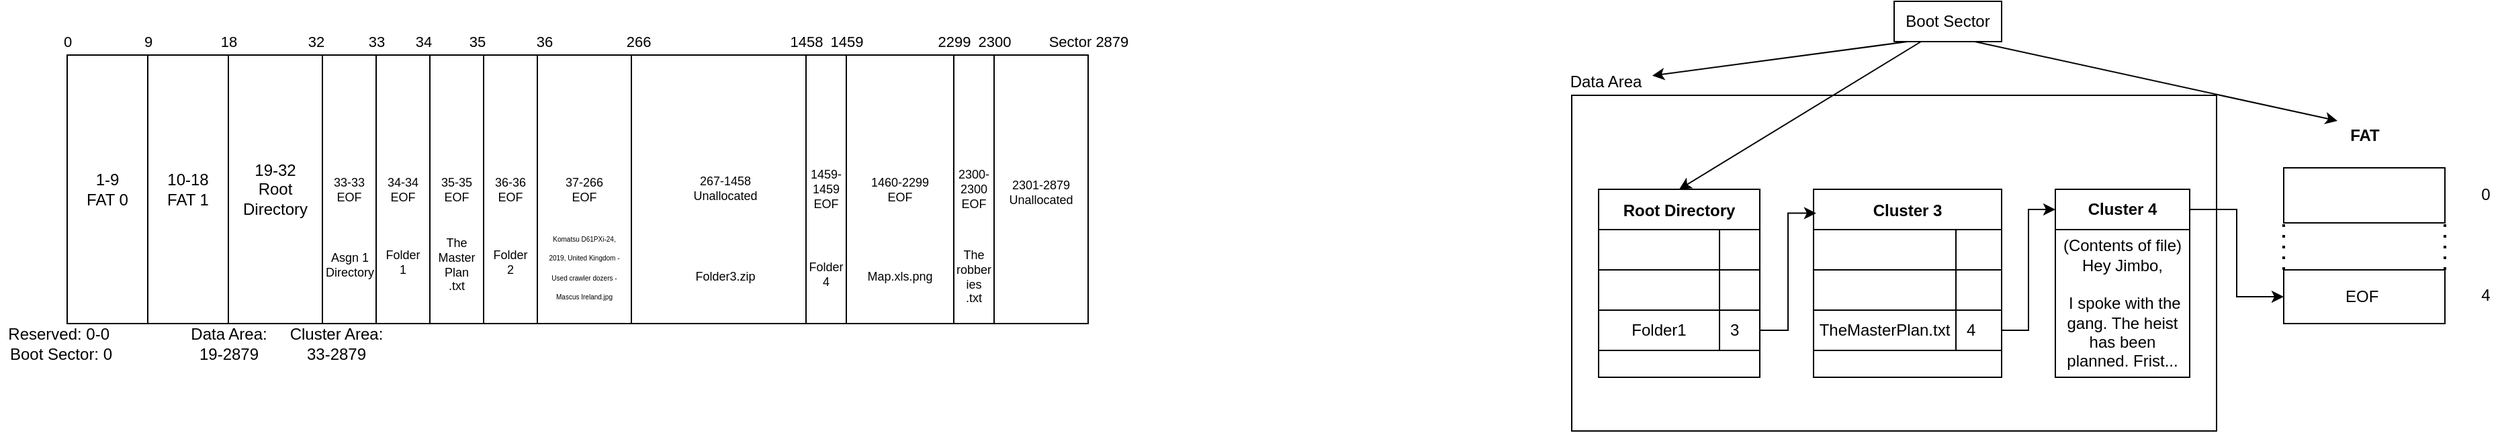<mxfile version="15.7.4" type="device"><diagram id="TMu-78rGMrSuz9fCSHAi" name="Page-1"><mxGraphModel dx="1038" dy="617" grid="1" gridSize="10" guides="1" tooltips="1" connect="1" arrows="1" fold="1" page="1" pageScale="1" pageWidth="850" pageHeight="1100" math="0" shadow="0"><root><mxCell id="0"/><mxCell id="1" parent="0"/><mxCell id="d23qsADOWEVoPZshHzFQ-1" value="" style="rounded=0;whiteSpace=wrap;html=1;" parent="1" vertex="1"><mxGeometry x="80" y="120" width="760" height="200" as="geometry"/></mxCell><mxCell id="tFxAzXg9gbxvvqaC_y-B-1" value="0" style="text;html=1;align=center;verticalAlign=middle;resizable=0;points=[];autosize=1;strokeColor=none;fillColor=none;fontSize=11;" parent="1" vertex="1"><mxGeometry x="70" y="100" width="20" height="20" as="geometry"/></mxCell><mxCell id="tFxAzXg9gbxvvqaC_y-B-2" value="Sector 2879" style="text;html=1;align=center;verticalAlign=middle;resizable=0;points=[];autosize=1;strokeColor=none;fillColor=none;fontSize=11;" parent="1" vertex="1"><mxGeometry x="805" y="100" width="70" height="20" as="geometry"/></mxCell><mxCell id="tFxAzXg9gbxvvqaC_y-B-3" value="Reserved: 0-0&amp;nbsp;&lt;br&gt;Boot Sector: 0" style="text;html=1;align=center;verticalAlign=middle;resizable=0;points=[];autosize=1;strokeColor=none;fillColor=none;" parent="1" vertex="1"><mxGeometry x="30" y="320" width="90" height="30" as="geometry"/></mxCell><mxCell id="tFxAzXg9gbxvvqaC_y-B-4" value="1-9&lt;br&gt;FAT 0" style="rounded=0;whiteSpace=wrap;html=1;" parent="1" vertex="1"><mxGeometry x="80" y="120" width="60" height="200" as="geometry"/></mxCell><mxCell id="tFxAzXg9gbxvvqaC_y-B-6" value="9" style="text;html=1;align=center;verticalAlign=middle;resizable=0;points=[];autosize=1;strokeColor=none;fillColor=none;fontSize=11;" parent="1" vertex="1"><mxGeometry x="130" y="100" width="20" height="20" as="geometry"/></mxCell><mxCell id="tFxAzXg9gbxvvqaC_y-B-7" value="10-18&lt;br&gt;FAT 1" style="rounded=0;whiteSpace=wrap;html=1;" parent="1" vertex="1"><mxGeometry x="140" y="120" width="60" height="200" as="geometry"/></mxCell><mxCell id="tFxAzXg9gbxvvqaC_y-B-8" value="19-32&lt;br&gt;Root Directory" style="rounded=0;whiteSpace=wrap;html=1;" parent="1" vertex="1"><mxGeometry x="200" y="120" width="70" height="200" as="geometry"/></mxCell><mxCell id="tFxAzXg9gbxvvqaC_y-B-9" value="18" style="text;html=1;align=center;verticalAlign=middle;resizable=0;points=[];autosize=1;strokeColor=none;fillColor=none;fontSize=11;" parent="1" vertex="1"><mxGeometry x="185" y="100" width="30" height="20" as="geometry"/></mxCell><mxCell id="tFxAzXg9gbxvvqaC_y-B-10" value="32" style="text;html=1;align=center;verticalAlign=middle;resizable=0;points=[];autosize=1;strokeColor=none;fillColor=none;fontSize=11;" parent="1" vertex="1"><mxGeometry x="250" y="100" width="30" height="20" as="geometry"/></mxCell><mxCell id="tFxAzXg9gbxvvqaC_y-B-11" value="Data Area: &lt;br&gt;19-2879" style="text;html=1;align=center;verticalAlign=middle;resizable=0;points=[];autosize=1;strokeColor=none;fillColor=none;" parent="1" vertex="1"><mxGeometry x="165" y="320" width="70" height="30" as="geometry"/></mxCell><mxCell id="tFxAzXg9gbxvvqaC_y-B-12" value="Cluster Area:&lt;br&gt;33-2879" style="text;html=1;align=center;verticalAlign=middle;resizable=0;points=[];autosize=1;strokeColor=none;fillColor=none;" parent="1" vertex="1"><mxGeometry x="235" y="320" width="90" height="30" as="geometry"/></mxCell><mxCell id="tFxAzXg9gbxvvqaC_y-B-15" value="33-33&lt;br style=&quot;font-size: 9px;&quot;&gt;EOF" style="rounded=0;whiteSpace=wrap;html=1;fontSize=9;" parent="1" vertex="1"><mxGeometry x="270" y="120" width="40" height="200" as="geometry"/></mxCell><mxCell id="tFxAzXg9gbxvvqaC_y-B-16" value="33" style="text;html=1;align=center;verticalAlign=middle;resizable=0;points=[];autosize=1;strokeColor=none;fillColor=none;fontSize=11;" parent="1" vertex="1"><mxGeometry x="295" y="100" width="30" height="20" as="geometry"/></mxCell><mxCell id="tFxAzXg9gbxvvqaC_y-B-17" value="34-34&lt;br style=&quot;font-size: 9px;&quot;&gt;EOF" style="rounded=0;whiteSpace=wrap;html=1;fontSize=9;" parent="1" vertex="1"><mxGeometry x="310" y="120" width="40" height="200" as="geometry"/></mxCell><mxCell id="tFxAzXg9gbxvvqaC_y-B-18" value="34" style="text;html=1;align=center;verticalAlign=middle;resizable=0;points=[];autosize=1;strokeColor=none;fillColor=none;fontSize=11;" parent="1" vertex="1"><mxGeometry x="330" y="100" width="30" height="20" as="geometry"/></mxCell><mxCell id="tFxAzXg9gbxvvqaC_y-B-19" value="35-35&lt;br style=&quot;font-size: 9px;&quot;&gt;EOF" style="rounded=0;whiteSpace=wrap;html=1;fontSize=9;fillColor=default;strokeColor=default;fontColor=default;" parent="1" vertex="1"><mxGeometry x="350" y="120" width="40" height="200" as="geometry"/></mxCell><mxCell id="tFxAzXg9gbxvvqaC_y-B-20" value="36-36&lt;br style=&quot;font-size: 9px;&quot;&gt;EOF" style="rounded=0;whiteSpace=wrap;html=1;fontSize=9;fillColor=default;strokeColor=default;fontColor=default;" parent="1" vertex="1"><mxGeometry x="390" y="120" width="40" height="200" as="geometry"/></mxCell><mxCell id="tFxAzXg9gbxvvqaC_y-B-21" value="35" style="text;html=1;align=center;verticalAlign=middle;resizable=0;points=[];autosize=1;strokeColor=none;fillColor=none;fontSize=11;" parent="1" vertex="1"><mxGeometry x="370" y="100" width="30" height="20" as="geometry"/></mxCell><mxCell id="tFxAzXg9gbxvvqaC_y-B-22" value="36" style="text;html=1;align=center;verticalAlign=middle;resizable=0;points=[];autosize=1;strokeColor=none;fillColor=none;fontSize=11;" parent="1" vertex="1"><mxGeometry x="420" y="100" width="30" height="20" as="geometry"/></mxCell><mxCell id="tFxAzXg9gbxvvqaC_y-B-25" value="37-266&lt;br&gt;EOF" style="rounded=0;whiteSpace=wrap;html=1;fontSize=9;" parent="1" vertex="1"><mxGeometry x="430" y="120" width="70" height="200" as="geometry"/></mxCell><mxCell id="tFxAzXg9gbxvvqaC_y-B-26" value="266" style="text;html=1;align=center;verticalAlign=middle;resizable=0;points=[];autosize=1;strokeColor=none;fillColor=none;fontSize=11;" parent="1" vertex="1"><mxGeometry x="490" y="100" width="30" height="20" as="geometry"/></mxCell><mxCell id="tFxAzXg9gbxvvqaC_y-B-29" value="1459-1459&lt;br&gt;EOF" style="rounded=0;whiteSpace=wrap;html=1;fontSize=9;" parent="1" vertex="1"><mxGeometry x="630" y="120" width="30" height="200" as="geometry"/></mxCell><mxCell id="tFxAzXg9gbxvvqaC_y-B-30" value="1459" style="text;html=1;align=center;verticalAlign=middle;resizable=0;points=[];autosize=1;strokeColor=none;fillColor=none;fontSize=11;" parent="1" vertex="1"><mxGeometry x="640" y="100" width="40" height="20" as="geometry"/></mxCell><mxCell id="tFxAzXg9gbxvvqaC_y-B-31" value="1460-2299&lt;br&gt;EOF" style="rounded=0;whiteSpace=wrap;html=1;fontSize=9;" parent="1" vertex="1"><mxGeometry x="660" y="120" width="80" height="200" as="geometry"/></mxCell><mxCell id="tFxAzXg9gbxvvqaC_y-B-32" value="2299" style="text;html=1;align=center;verticalAlign=middle;resizable=0;points=[];autosize=1;strokeColor=none;fillColor=none;fontSize=11;" parent="1" vertex="1"><mxGeometry x="720" y="100" width="40" height="20" as="geometry"/></mxCell><mxCell id="tFxAzXg9gbxvvqaC_y-B-33" value="2300-2300&lt;br&gt;EOF" style="rounded=0;whiteSpace=wrap;html=1;fontSize=9;" parent="1" vertex="1"><mxGeometry x="740" y="120" width="30" height="200" as="geometry"/></mxCell><mxCell id="tFxAzXg9gbxvvqaC_y-B-34" value="2300" style="text;html=1;align=center;verticalAlign=middle;resizable=0;points=[];autosize=1;strokeColor=none;fillColor=none;fontSize=11;" parent="1" vertex="1"><mxGeometry x="750" y="100" width="40" height="20" as="geometry"/></mxCell><mxCell id="tFxAzXg9gbxvvqaC_y-B-35" value="267-1458&lt;br&gt;Unallocated" style="text;html=1;strokeColor=none;fillColor=none;align=center;verticalAlign=middle;whiteSpace=wrap;rounded=0;fontSize=9;" parent="1" vertex="1"><mxGeometry x="540" y="204" width="60" height="30" as="geometry"/></mxCell><mxCell id="tFxAzXg9gbxvvqaC_y-B-36" value="2301-2879&lt;br&gt;Unallocated" style="text;html=1;strokeColor=none;fillColor=none;align=center;verticalAlign=middle;whiteSpace=wrap;rounded=0;fontSize=9;" parent="1" vertex="1"><mxGeometry x="780" y="209" width="50" height="25" as="geometry"/></mxCell><mxCell id="tFxAzXg9gbxvvqaC_y-B-37" value="Folder&lt;br&gt;1" style="text;html=1;strokeColor=none;fillColor=none;align=center;verticalAlign=middle;whiteSpace=wrap;rounded=0;fontSize=9;" parent="1" vertex="1"><mxGeometry x="315" y="258.5" width="30" height="30" as="geometry"/></mxCell><mxCell id="tFxAzXg9gbxvvqaC_y-B-39" value="The&lt;br&gt;Master&lt;br&gt;Plan&lt;br&gt;.txt" style="text;html=1;strokeColor=none;fillColor=none;align=center;verticalAlign=middle;whiteSpace=wrap;rounded=0;fontSize=9;" parent="1" vertex="1"><mxGeometry x="355" y="263.5" width="30" height="25" as="geometry"/></mxCell><mxCell id="tFxAzXg9gbxvvqaC_y-B-40" value="Folder&lt;br&gt;4" style="text;html=1;strokeColor=none;fillColor=none;align=center;verticalAlign=middle;whiteSpace=wrap;rounded=0;fontSize=9;" parent="1" vertex="1"><mxGeometry x="630" y="267.5" width="30" height="30" as="geometry"/></mxCell><mxCell id="tFxAzXg9gbxvvqaC_y-B-41" value="Map.xls.png" style="text;html=1;strokeColor=none;fillColor=none;align=center;verticalAlign=middle;whiteSpace=wrap;rounded=0;fontSize=9;" parent="1" vertex="1"><mxGeometry x="670" y="270" width="60" height="30" as="geometry"/></mxCell><mxCell id="tFxAzXg9gbxvvqaC_y-B-42" value="The&lt;br&gt;robber&lt;br&gt;ies&lt;br&gt;.txt" style="text;html=1;strokeColor=none;fillColor=none;align=center;verticalAlign=middle;whiteSpace=wrap;rounded=0;fontSize=9;" parent="1" vertex="1"><mxGeometry x="740" y="270" width="30" height="30" as="geometry"/></mxCell><mxCell id="InRlhN2SnXUIPVCRuCma-2" value="&lt;font style=&quot;font-size: 9px;&quot;&gt;Folder&lt;/font&gt;&lt;font style=&quot;font-size: 9px;&quot;&gt;3.zip&lt;/font&gt;" style="text;html=1;strokeColor=none;fillColor=none;align=center;verticalAlign=middle;whiteSpace=wrap;rounded=0;fontSize=9;" parent="1" vertex="1"><mxGeometry x="540" y="270" width="60" height="30" as="geometry"/></mxCell><mxCell id="InRlhN2SnXUIPVCRuCma-3" value="Asgn 1 Directory" style="text;html=1;strokeColor=none;fillColor=none;align=center;verticalAlign=middle;whiteSpace=wrap;rounded=0;fontSize=9;" parent="1" vertex="1"><mxGeometry x="275.5" y="254.5" width="29" height="43" as="geometry"/></mxCell><mxCell id="InRlhN2SnXUIPVCRuCma-50" value="1458" style="text;html=1;align=center;verticalAlign=middle;resizable=0;points=[];autosize=1;strokeColor=none;fillColor=none;fontSize=11;" parent="1" vertex="1"><mxGeometry x="610" y="100" width="40" height="20" as="geometry"/></mxCell><mxCell id="Fx1ZJtfqZdAhVLYgg_oh-1" value="Folder&lt;br&gt;2" style="text;html=1;strokeColor=none;fillColor=none;align=center;verticalAlign=middle;whiteSpace=wrap;rounded=0;fontSize=9;fontColor=default;" parent="1" vertex="1"><mxGeometry x="380" y="258.5" width="60" height="30" as="geometry"/></mxCell><mxCell id="97V19eSbM-Ms2Q0EKc50-1" value="&lt;font style=&quot;font-size: 5px&quot;&gt;Komatsu D61PXi-24, 2019, United Kingdom - Used crawler dozers - Mascus Ireland.jpg&lt;/font&gt;" style="text;html=1;strokeColor=none;fillColor=none;align=center;verticalAlign=middle;whiteSpace=wrap;rounded=0;" parent="1" vertex="1"><mxGeometry x="435" y="261" width="60" height="30" as="geometry"/></mxCell><mxCell id="uiFB1yjazgqcwJ0Z7lhh-1" value="Boot Sector" style="rounded=0;whiteSpace=wrap;html=1;" vertex="1" parent="1"><mxGeometry x="1440" y="80" width="80" height="30" as="geometry"/></mxCell><mxCell id="uiFB1yjazgqcwJ0Z7lhh-2" value="" style="rounded=0;whiteSpace=wrap;html=1;" vertex="1" parent="1"><mxGeometry x="1200" y="150" width="480" height="250" as="geometry"/></mxCell><mxCell id="uiFB1yjazgqcwJ0Z7lhh-3" value="" style="endArrow=classic;html=1;rounded=0;exitX=0.125;exitY=1;exitDx=0;exitDy=0;exitPerimeter=0;" edge="1" parent="1" source="uiFB1yjazgqcwJ0Z7lhh-1" target="uiFB1yjazgqcwJ0Z7lhh-4"><mxGeometry width="50" height="50" relative="1" as="geometry"><mxPoint x="1270" y="110" as="sourcePoint"/><mxPoint x="1240" y="150" as="targetPoint"/></mxGeometry></mxCell><mxCell id="uiFB1yjazgqcwJ0Z7lhh-4" value="Data Area" style="text;html=1;align=center;verticalAlign=middle;resizable=0;points=[];autosize=1;strokeColor=none;fillColor=none;" vertex="1" parent="1"><mxGeometry x="1190" y="130" width="70" height="20" as="geometry"/></mxCell><mxCell id="uiFB1yjazgqcwJ0Z7lhh-44" value="Root Directory" style="shape=table;startSize=30;container=1;collapsible=0;childLayout=tableLayout;fixedRows=1;rowLines=0;fontStyle=1;align=center;pointerEvents=1;" vertex="1" parent="1"><mxGeometry x="1220" y="220" width="120" height="140" as="geometry"/></mxCell><mxCell id="uiFB1yjazgqcwJ0Z7lhh-45" value="" style="shape=partialRectangle;html=1;whiteSpace=wrap;collapsible=0;dropTarget=0;pointerEvents=1;fillColor=none;top=0;left=0;bottom=1;right=0;points=[[0,0.5],[1,0.5]];portConstraint=eastwest;" vertex="1" parent="uiFB1yjazgqcwJ0Z7lhh-44"><mxGeometry y="30" width="120" height="30" as="geometry"/></mxCell><mxCell id="uiFB1yjazgqcwJ0Z7lhh-46" value="" style="shape=partialRectangle;html=1;whiteSpace=wrap;connectable=0;fillColor=none;top=0;left=0;bottom=0;right=0;overflow=hidden;pointerEvents=1;" vertex="1" parent="uiFB1yjazgqcwJ0Z7lhh-45"><mxGeometry width="90" height="30" as="geometry"><mxRectangle width="90" height="30" as="alternateBounds"/></mxGeometry></mxCell><mxCell id="uiFB1yjazgqcwJ0Z7lhh-47" value="" style="shape=partialRectangle;html=1;whiteSpace=wrap;connectable=0;fillColor=none;top=0;left=0;bottom=0;right=0;align=left;spacingLeft=6;overflow=hidden;pointerEvents=1;" vertex="1" parent="uiFB1yjazgqcwJ0Z7lhh-45"><mxGeometry x="90" width="30" height="30" as="geometry"><mxRectangle width="30" height="30" as="alternateBounds"/></mxGeometry></mxCell><mxCell id="uiFB1yjazgqcwJ0Z7lhh-48" value="" style="shape=partialRectangle;html=1;whiteSpace=wrap;collapsible=0;dropTarget=0;pointerEvents=1;fillColor=none;top=0;left=0;bottom=0;right=0;points=[[0,0.5],[1,0.5]];portConstraint=eastwest;perimeterSpacing=3;" vertex="1" parent="uiFB1yjazgqcwJ0Z7lhh-44"><mxGeometry y="60" width="120" height="30" as="geometry"/></mxCell><mxCell id="uiFB1yjazgqcwJ0Z7lhh-49" value="" style="shape=partialRectangle;html=1;whiteSpace=wrap;connectable=0;fillColor=none;top=0;left=0;bottom=1;right=0;overflow=hidden;pointerEvents=1;" vertex="1" parent="uiFB1yjazgqcwJ0Z7lhh-48"><mxGeometry width="90" height="30" as="geometry"><mxRectangle width="90" height="30" as="alternateBounds"/></mxGeometry></mxCell><mxCell id="uiFB1yjazgqcwJ0Z7lhh-50" value="" style="shape=partialRectangle;html=1;whiteSpace=wrap;connectable=0;fillColor=none;top=0;left=0;bottom=1;right=0;align=left;spacingLeft=6;overflow=hidden;pointerEvents=1;" vertex="1" parent="uiFB1yjazgqcwJ0Z7lhh-48"><mxGeometry x="90" width="30" height="30" as="geometry"><mxRectangle width="30" height="30" as="alternateBounds"/></mxGeometry></mxCell><mxCell id="uiFB1yjazgqcwJ0Z7lhh-51" value="" style="shape=partialRectangle;html=1;whiteSpace=wrap;collapsible=0;dropTarget=0;pointerEvents=1;fillColor=none;top=0;left=0;bottom=0;right=0;points=[[0,0.5],[1,0.5]];portConstraint=eastwest;" vertex="1" parent="uiFB1yjazgqcwJ0Z7lhh-44"><mxGeometry y="90" width="120" height="30" as="geometry"/></mxCell><mxCell id="uiFB1yjazgqcwJ0Z7lhh-52" value="Folder1" style="shape=partialRectangle;html=1;whiteSpace=wrap;connectable=0;fillColor=none;top=0;left=0;bottom=1;right=0;overflow=hidden;pointerEvents=1;" vertex="1" parent="uiFB1yjazgqcwJ0Z7lhh-51"><mxGeometry width="90" height="30" as="geometry"><mxRectangle width="90" height="30" as="alternateBounds"/></mxGeometry></mxCell><mxCell id="uiFB1yjazgqcwJ0Z7lhh-53" value="3" style="shape=partialRectangle;html=1;whiteSpace=wrap;connectable=0;fillColor=none;top=0;left=0;bottom=1;right=0;align=left;spacingLeft=6;overflow=hidden;pointerEvents=1;" vertex="1" parent="uiFB1yjazgqcwJ0Z7lhh-51"><mxGeometry x="90" width="30" height="30" as="geometry"><mxRectangle width="30" height="30" as="alternateBounds"/></mxGeometry></mxCell><mxCell id="uiFB1yjazgqcwJ0Z7lhh-56" value="Cluster 3" style="shape=table;startSize=30;container=1;collapsible=0;childLayout=tableLayout;fixedRows=1;rowLines=0;fontStyle=1;align=center;pointerEvents=1;" vertex="1" parent="1"><mxGeometry x="1380" y="220" width="140" height="140" as="geometry"/></mxCell><mxCell id="uiFB1yjazgqcwJ0Z7lhh-57" value="" style="shape=partialRectangle;html=1;whiteSpace=wrap;collapsible=0;dropTarget=0;pointerEvents=1;fillColor=none;top=0;left=0;bottom=1;right=0;points=[[0,0.5],[1,0.5]];portConstraint=eastwest;" vertex="1" parent="uiFB1yjazgqcwJ0Z7lhh-56"><mxGeometry y="30" width="140" height="30" as="geometry"/></mxCell><mxCell id="uiFB1yjazgqcwJ0Z7lhh-58" value="" style="shape=partialRectangle;html=1;whiteSpace=wrap;connectable=0;fillColor=none;top=0;left=0;bottom=0;right=0;overflow=hidden;pointerEvents=1;" vertex="1" parent="uiFB1yjazgqcwJ0Z7lhh-57"><mxGeometry width="106" height="30" as="geometry"><mxRectangle width="106" height="30" as="alternateBounds"/></mxGeometry></mxCell><mxCell id="uiFB1yjazgqcwJ0Z7lhh-59" value="" style="shape=partialRectangle;html=1;whiteSpace=wrap;connectable=0;fillColor=none;top=0;left=0;bottom=0;right=0;align=left;spacingLeft=6;overflow=hidden;pointerEvents=1;" vertex="1" parent="uiFB1yjazgqcwJ0Z7lhh-57"><mxGeometry x="106" width="34" height="30" as="geometry"><mxRectangle width="34" height="30" as="alternateBounds"/></mxGeometry></mxCell><mxCell id="uiFB1yjazgqcwJ0Z7lhh-60" value="" style="shape=partialRectangle;html=1;whiteSpace=wrap;collapsible=0;dropTarget=0;pointerEvents=1;fillColor=none;top=0;left=0;bottom=0;right=0;points=[[0,0.5],[1,0.5]];portConstraint=eastwest;perimeterSpacing=3;" vertex="1" parent="uiFB1yjazgqcwJ0Z7lhh-56"><mxGeometry y="60" width="140" height="30" as="geometry"/></mxCell><mxCell id="uiFB1yjazgqcwJ0Z7lhh-61" value="" style="shape=partialRectangle;html=1;whiteSpace=wrap;connectable=0;fillColor=none;top=0;left=0;bottom=1;right=0;overflow=hidden;pointerEvents=1;" vertex="1" parent="uiFB1yjazgqcwJ0Z7lhh-60"><mxGeometry width="106" height="30" as="geometry"><mxRectangle width="106" height="30" as="alternateBounds"/></mxGeometry></mxCell><mxCell id="uiFB1yjazgqcwJ0Z7lhh-62" value="" style="shape=partialRectangle;html=1;whiteSpace=wrap;connectable=0;fillColor=none;top=0;left=0;bottom=1;right=0;align=left;spacingLeft=6;overflow=hidden;pointerEvents=1;" vertex="1" parent="uiFB1yjazgqcwJ0Z7lhh-60"><mxGeometry x="106" width="34" height="30" as="geometry"><mxRectangle width="34" height="30" as="alternateBounds"/></mxGeometry></mxCell><mxCell id="uiFB1yjazgqcwJ0Z7lhh-63" value="" style="shape=partialRectangle;html=1;whiteSpace=wrap;collapsible=0;dropTarget=0;pointerEvents=1;fillColor=none;top=0;left=0;bottom=0;right=0;points=[[0,0.5],[1,0.5]];portConstraint=eastwest;" vertex="1" parent="uiFB1yjazgqcwJ0Z7lhh-56"><mxGeometry y="90" width="140" height="30" as="geometry"/></mxCell><mxCell id="uiFB1yjazgqcwJ0Z7lhh-64" value="TheMasterPlan.txt" style="shape=partialRectangle;html=1;whiteSpace=wrap;connectable=0;fillColor=none;top=0;left=0;bottom=1;right=0;overflow=hidden;pointerEvents=1;" vertex="1" parent="uiFB1yjazgqcwJ0Z7lhh-63"><mxGeometry width="106" height="30" as="geometry"><mxRectangle width="106" height="30" as="alternateBounds"/></mxGeometry></mxCell><mxCell id="uiFB1yjazgqcwJ0Z7lhh-65" value="4" style="shape=partialRectangle;html=1;whiteSpace=wrap;connectable=0;fillColor=none;top=0;left=0;bottom=1;right=0;align=left;spacingLeft=6;overflow=hidden;pointerEvents=1;" vertex="1" parent="uiFB1yjazgqcwJ0Z7lhh-63"><mxGeometry x="106" width="34" height="30" as="geometry"><mxRectangle width="34" height="30" as="alternateBounds"/></mxGeometry></mxCell><mxCell id="uiFB1yjazgqcwJ0Z7lhh-66" value="" style="edgeStyle=elbowEdgeStyle;elbow=horizontal;endArrow=classic;html=1;rounded=0;exitX=1;exitY=0.5;exitDx=0;exitDy=0;entryX=0.014;entryY=0.127;entryDx=0;entryDy=0;entryPerimeter=0;" edge="1" parent="1" source="uiFB1yjazgqcwJ0Z7lhh-51" target="uiFB1yjazgqcwJ0Z7lhh-56"><mxGeometry width="50" height="50" relative="1" as="geometry"><mxPoint x="1350" y="350" as="sourcePoint"/><mxPoint x="1400" y="300" as="targetPoint"/></mxGeometry></mxCell><mxCell id="uiFB1yjazgqcwJ0Z7lhh-77" value="" style="rounded=0;whiteSpace=wrap;html=1;strokeColor=default;" vertex="1" parent="1"><mxGeometry x="1560" y="220" width="100" height="140" as="geometry"/></mxCell><mxCell id="uiFB1yjazgqcwJ0Z7lhh-78" value="&lt;b&gt;Cluster 4&lt;/b&gt;" style="rounded=0;whiteSpace=wrap;html=1;strokeColor=default;" vertex="1" parent="1"><mxGeometry x="1560" y="220" width="100" height="30" as="geometry"/></mxCell><mxCell id="uiFB1yjazgqcwJ0Z7lhh-79" value="(Contents of file)&lt;br&gt;&lt;div&gt;Hey Jimbo,&lt;/div&gt;&lt;div&gt;&lt;br&gt;&lt;/div&gt;&lt;div&gt;&amp;nbsp;I spoke with the gang. The heist has been planned. Frist...&lt;/div&gt;" style="text;html=1;strokeColor=none;fillColor=none;align=center;verticalAlign=middle;whiteSpace=wrap;rounded=0;" vertex="1" parent="1"><mxGeometry x="1560" y="250" width="100" height="110" as="geometry"/></mxCell><mxCell id="uiFB1yjazgqcwJ0Z7lhh-80" value="" style="edgeStyle=elbowEdgeStyle;elbow=horizontal;endArrow=classic;html=1;rounded=0;exitX=1;exitY=0.5;exitDx=0;exitDy=0;entryX=0;entryY=0.5;entryDx=0;entryDy=0;" edge="1" parent="1" source="uiFB1yjazgqcwJ0Z7lhh-63" target="uiFB1yjazgqcwJ0Z7lhh-78"><mxGeometry width="50" height="50" relative="1" as="geometry"><mxPoint x="1540" y="360" as="sourcePoint"/><mxPoint x="1590" y="310" as="targetPoint"/></mxGeometry></mxCell><mxCell id="uiFB1yjazgqcwJ0Z7lhh-81" value="" style="rounded=0;whiteSpace=wrap;html=1;strokeColor=default;" vertex="1" parent="1"><mxGeometry x="1730" y="204" width="120" height="41" as="geometry"/></mxCell><mxCell id="uiFB1yjazgqcwJ0Z7lhh-82" value="0" style="text;html=1;align=center;verticalAlign=middle;resizable=0;points=[];autosize=1;strokeColor=none;fillColor=none;" vertex="1" parent="1"><mxGeometry x="1870" y="214" width="20" height="20" as="geometry"/></mxCell><mxCell id="uiFB1yjazgqcwJ0Z7lhh-83" value="&lt;b&gt;FAT&lt;/b&gt;" style="text;html=1;align=center;verticalAlign=middle;resizable=0;points=[];autosize=1;strokeColor=none;fillColor=none;" vertex="1" parent="1"><mxGeometry x="1770" y="170" width="40" height="20" as="geometry"/></mxCell><mxCell id="uiFB1yjazgqcwJ0Z7lhh-84" value="EOF&amp;nbsp;" style="rounded=0;whiteSpace=wrap;html=1;strokeColor=default;" vertex="1" parent="1"><mxGeometry x="1730" y="280" width="120" height="40" as="geometry"/></mxCell><mxCell id="uiFB1yjazgqcwJ0Z7lhh-85" value="4" style="text;html=1;align=center;verticalAlign=middle;resizable=0;points=[];autosize=1;strokeColor=none;fillColor=none;" vertex="1" parent="1"><mxGeometry x="1870" y="288.5" width="20" height="20" as="geometry"/></mxCell><mxCell id="uiFB1yjazgqcwJ0Z7lhh-86" value="" style="edgeStyle=elbowEdgeStyle;elbow=horizontal;endArrow=classic;html=1;rounded=0;exitX=1;exitY=0.5;exitDx=0;exitDy=0;entryX=0;entryY=0.5;entryDx=0;entryDy=0;" edge="1" parent="1" source="uiFB1yjazgqcwJ0Z7lhh-78" target="uiFB1yjazgqcwJ0Z7lhh-84"><mxGeometry width="50" height="50" relative="1" as="geometry"><mxPoint x="1660" y="280" as="sourcePoint"/><mxPoint x="1710" y="230" as="targetPoint"/></mxGeometry></mxCell><mxCell id="uiFB1yjazgqcwJ0Z7lhh-87" value="" style="endArrow=none;dashed=1;html=1;dashPattern=1 3;strokeWidth=2;rounded=0;entryX=0;entryY=1;entryDx=0;entryDy=0;exitX=0;exitY=0;exitDx=0;exitDy=0;" edge="1" parent="1" source="uiFB1yjazgqcwJ0Z7lhh-84" target="uiFB1yjazgqcwJ0Z7lhh-81"><mxGeometry width="50" height="50" relative="1" as="geometry"><mxPoint x="1710" y="290" as="sourcePoint"/><mxPoint x="1760" y="240" as="targetPoint"/></mxGeometry></mxCell><mxCell id="uiFB1yjazgqcwJ0Z7lhh-88" value="" style="endArrow=none;dashed=1;html=1;dashPattern=1 3;strokeWidth=2;rounded=0;exitX=1;exitY=0;exitDx=0;exitDy=0;entryX=1;entryY=1;entryDx=0;entryDy=0;" edge="1" parent="1" source="uiFB1yjazgqcwJ0Z7lhh-84" target="uiFB1yjazgqcwJ0Z7lhh-81"><mxGeometry width="50" height="50" relative="1" as="geometry"><mxPoint x="1850" y="290" as="sourcePoint"/><mxPoint x="1900" y="240" as="targetPoint"/></mxGeometry></mxCell><mxCell id="uiFB1yjazgqcwJ0Z7lhh-89" value="" style="endArrow=classic;html=1;rounded=0;exitX=0.25;exitY=1;exitDx=0;exitDy=0;entryX=0.5;entryY=0;entryDx=0;entryDy=0;" edge="1" parent="1" source="uiFB1yjazgqcwJ0Z7lhh-1" target="uiFB1yjazgqcwJ0Z7lhh-44"><mxGeometry width="50" height="50" relative="1" as="geometry"><mxPoint x="1460" y="170" as="sourcePoint"/><mxPoint x="1510" y="120" as="targetPoint"/></mxGeometry></mxCell><mxCell id="uiFB1yjazgqcwJ0Z7lhh-90" value="" style="endArrow=classic;html=1;rounded=0;exitX=0.75;exitY=1;exitDx=0;exitDy=0;entryX=0;entryY=-0.05;entryDx=0;entryDy=0;entryPerimeter=0;" edge="1" parent="1" source="uiFB1yjazgqcwJ0Z7lhh-1" target="uiFB1yjazgqcwJ0Z7lhh-83"><mxGeometry width="50" height="50" relative="1" as="geometry"><mxPoint x="1500" y="160" as="sourcePoint"/><mxPoint x="1550" y="110" as="targetPoint"/></mxGeometry></mxCell></root></mxGraphModel></diagram></mxfile>